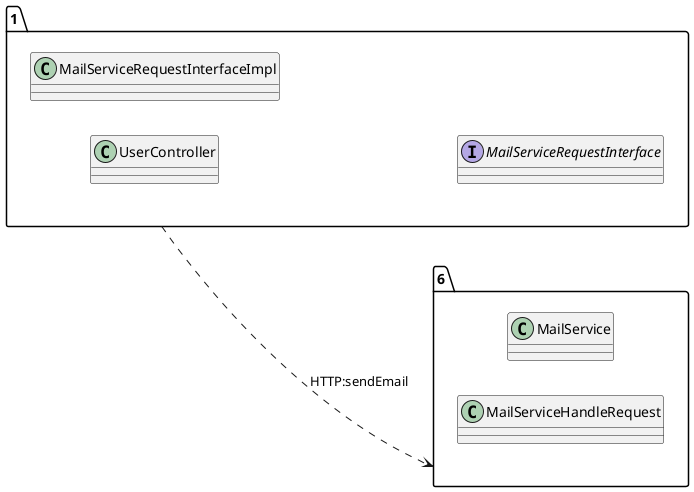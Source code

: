 @startuml 
allow_mixing
left to right direction
package "1"{
class UserController
class MailServiceRequestInterfaceImpl
interface MailServiceRequestInterface

}
package "6"{
class MailService
class MailServiceHandleRequest

}
"1" ..> "6":HTTP:sendEmail
@enduml